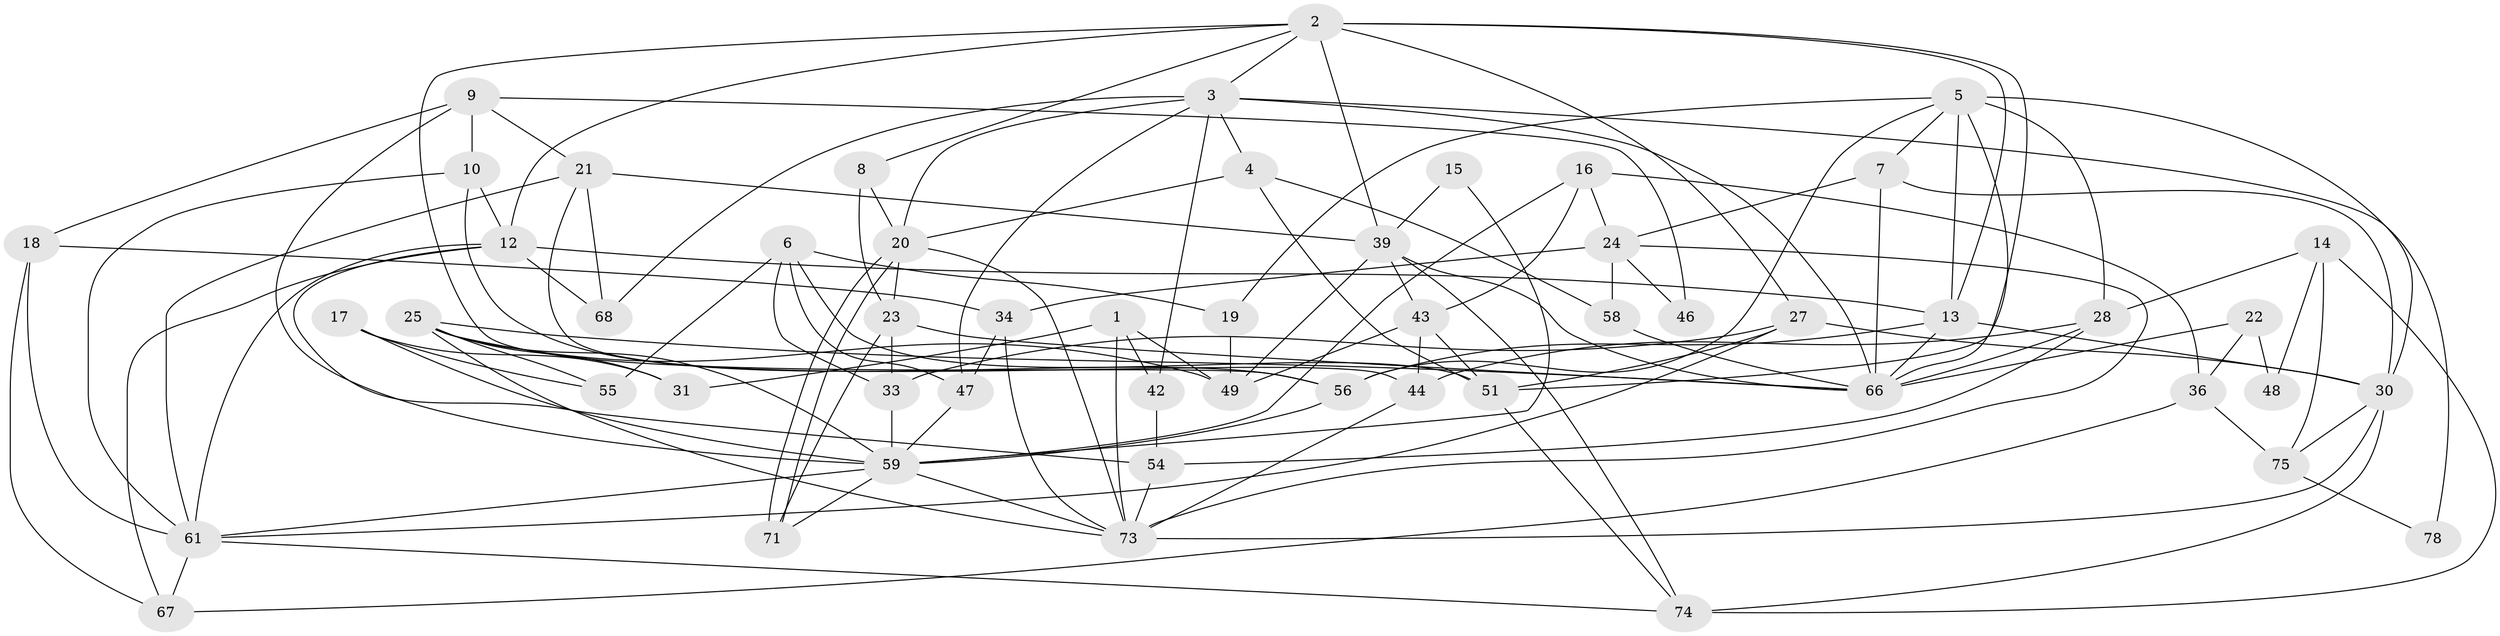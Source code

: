 // Generated by graph-tools (version 1.1) at 2025/23/03/03/25 07:23:58]
// undirected, 54 vertices, 131 edges
graph export_dot {
graph [start="1"]
  node [color=gray90,style=filled];
  1 [super="+53"];
  2 [super="+32"];
  3 [super="+52"];
  4;
  5 [super="+11"];
  6 [super="+45"];
  7;
  8;
  9 [super="+76"];
  10 [super="+35"];
  12 [super="+38"];
  13 [super="+41"];
  14;
  15;
  16;
  17;
  18 [super="+50"];
  19;
  20 [super="+69"];
  21 [super="+57"];
  22;
  23 [super="+26"];
  24 [super="+37"];
  25 [super="+29"];
  27;
  28 [super="+64"];
  30 [super="+40"];
  31;
  33 [super="+70"];
  34;
  36;
  39 [super="+60"];
  42;
  43 [super="+65"];
  44;
  46;
  47;
  48;
  49;
  51 [super="+77"];
  54;
  55;
  56 [super="+63"];
  58;
  59 [super="+62"];
  61 [super="+72"];
  66 [super="+80"];
  67;
  68;
  71;
  73 [super="+79"];
  74;
  75;
  78;
  1 -- 73;
  1 -- 49;
  1 -- 42;
  1 -- 31;
  2 -- 3;
  2 -- 27;
  2 -- 39;
  2 -- 12;
  2 -- 56;
  2 -- 8;
  2 -- 51;
  2 -- 13;
  3 -- 4;
  3 -- 42;
  3 -- 68;
  3 -- 66;
  3 -- 78;
  3 -- 47;
  3 -- 20;
  4 -- 58;
  4 -- 51;
  4 -- 20;
  5 -- 66;
  5 -- 19;
  5 -- 56;
  5 -- 30;
  5 -- 7;
  5 -- 28;
  5 -- 13;
  6 -- 47;
  6 -- 19;
  6 -- 33;
  6 -- 51;
  6 -- 55;
  7 -- 66;
  7 -- 30;
  7 -- 24;
  8 -- 23;
  8 -- 20;
  9 -- 59;
  9 -- 18;
  9 -- 21;
  9 -- 10;
  9 -- 46;
  10 -- 56;
  10 -- 12;
  10 -- 61;
  12 -- 54;
  12 -- 68;
  12 -- 67;
  12 -- 61;
  12 -- 13;
  13 -- 30;
  13 -- 56;
  13 -- 66;
  14 -- 74;
  14 -- 48;
  14 -- 75;
  14 -- 28;
  15 -- 39;
  15 -- 59;
  16 -- 59;
  16 -- 36;
  16 -- 43;
  16 -- 24;
  17 -- 31;
  17 -- 59;
  17 -- 55;
  18 -- 67;
  18 -- 34;
  18 -- 61;
  19 -- 49;
  20 -- 71;
  20 -- 71;
  20 -- 73;
  20 -- 23;
  21 -- 44;
  21 -- 39;
  21 -- 68;
  21 -- 61;
  22 -- 36;
  22 -- 48;
  22 -- 66;
  23 -- 71;
  23 -- 33;
  23 -- 66;
  24 -- 34;
  24 -- 46;
  24 -- 73;
  24 -- 58;
  25 -- 55;
  25 -- 73;
  25 -- 49;
  25 -- 66;
  25 -- 59;
  25 -- 31;
  27 -- 30;
  27 -- 51;
  27 -- 33;
  27 -- 61;
  28 -- 66;
  28 -- 54;
  28 -- 44;
  30 -- 75;
  30 -- 74;
  30 -- 73 [weight=2];
  33 -- 59;
  34 -- 73;
  34 -- 47;
  36 -- 67;
  36 -- 75;
  39 -- 74;
  39 -- 49;
  39 -- 43;
  39 -- 66;
  42 -- 54;
  43 -- 49;
  43 -- 44;
  43 -- 51;
  44 -- 73;
  47 -- 59;
  51 -- 74;
  54 -- 73;
  56 -- 59;
  58 -- 66;
  59 -- 71;
  59 -- 73;
  59 -- 61;
  61 -- 74;
  61 -- 67;
  75 -- 78;
}
